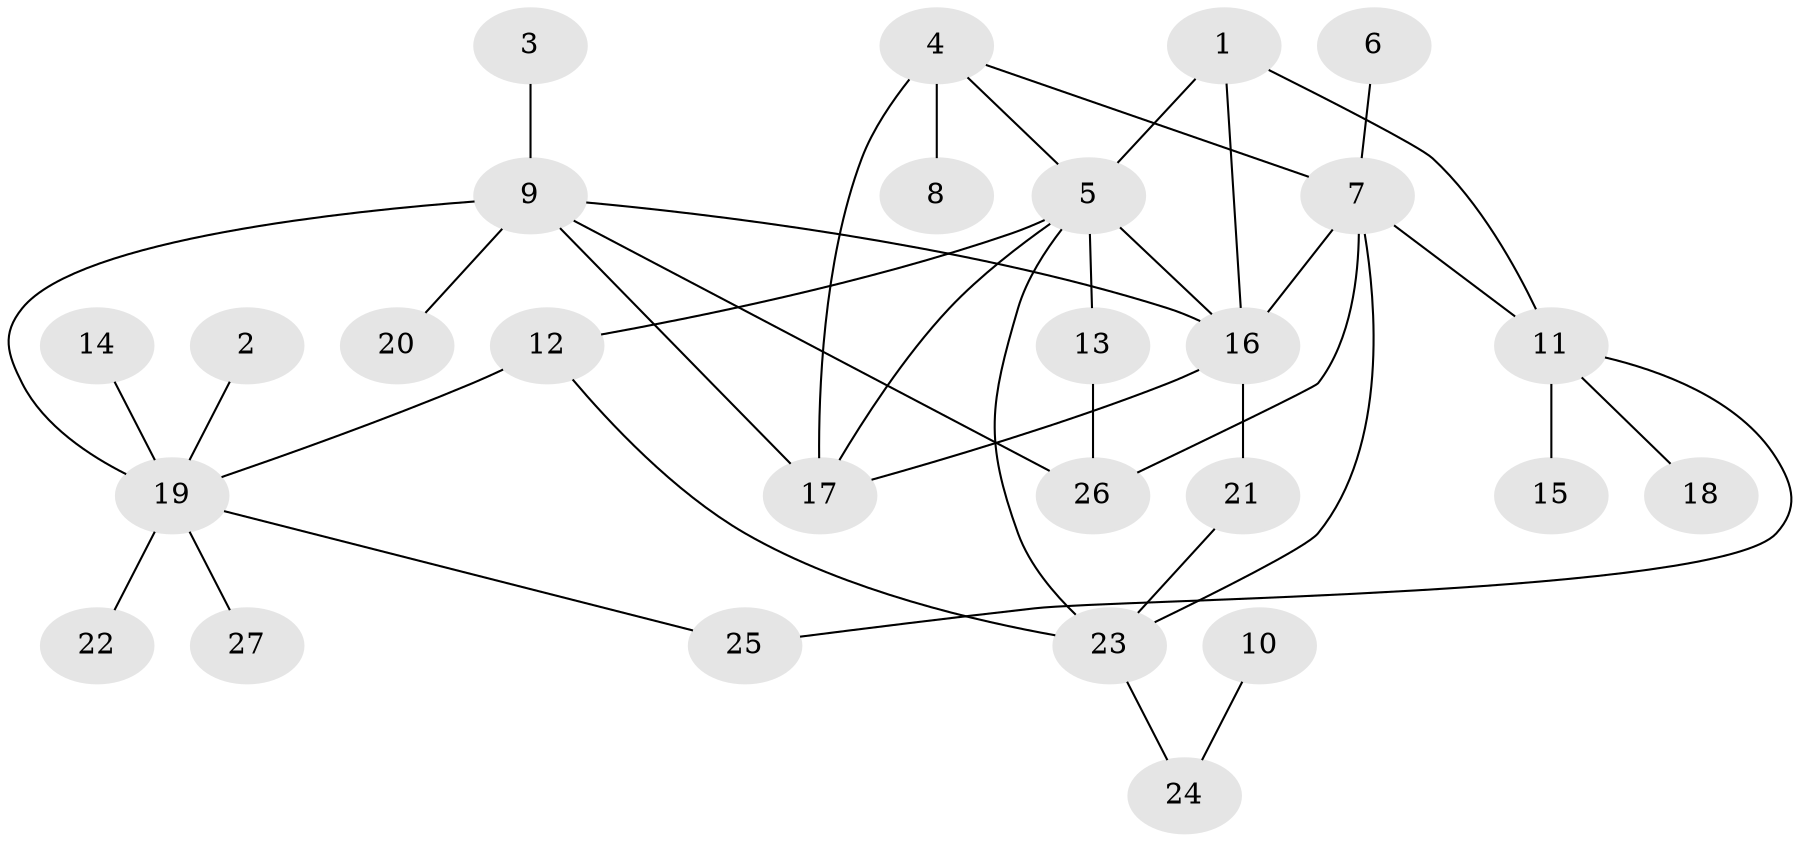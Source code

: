 // original degree distribution, {6: 0.047619047619047616, 7: 0.06349206349206349, 5: 0.031746031746031744, 10: 0.015873015873015872, 3: 0.1111111111111111, 8: 0.015873015873015872, 4: 0.047619047619047616, 1: 0.4603174603174603, 2: 0.20634920634920634}
// Generated by graph-tools (version 1.1) at 2025/37/03/04/25 23:37:49]
// undirected, 27 vertices, 39 edges
graph export_dot {
  node [color=gray90,style=filled];
  1;
  2;
  3;
  4;
  5;
  6;
  7;
  8;
  9;
  10;
  11;
  12;
  13;
  14;
  15;
  16;
  17;
  18;
  19;
  20;
  21;
  22;
  23;
  24;
  25;
  26;
  27;
  1 -- 5 [weight=1.0];
  1 -- 11 [weight=1.0];
  1 -- 16 [weight=1.0];
  2 -- 19 [weight=1.0];
  3 -- 9 [weight=1.0];
  4 -- 5 [weight=1.0];
  4 -- 7 [weight=1.0];
  4 -- 8 [weight=1.0];
  4 -- 17 [weight=2.0];
  5 -- 12 [weight=1.0];
  5 -- 13 [weight=1.0];
  5 -- 16 [weight=2.0];
  5 -- 17 [weight=1.0];
  5 -- 23 [weight=1.0];
  6 -- 7 [weight=1.0];
  7 -- 11 [weight=1.0];
  7 -- 16 [weight=2.0];
  7 -- 23 [weight=1.0];
  7 -- 26 [weight=2.0];
  9 -- 16 [weight=1.0];
  9 -- 17 [weight=1.0];
  9 -- 19 [weight=2.0];
  9 -- 20 [weight=1.0];
  9 -- 26 [weight=1.0];
  10 -- 24 [weight=1.0];
  11 -- 15 [weight=1.0];
  11 -- 18 [weight=1.0];
  11 -- 25 [weight=1.0];
  12 -- 19 [weight=1.0];
  12 -- 23 [weight=1.0];
  13 -- 26 [weight=1.0];
  14 -- 19 [weight=1.0];
  16 -- 17 [weight=1.0];
  16 -- 21 [weight=1.0];
  19 -- 22 [weight=1.0];
  19 -- 25 [weight=1.0];
  19 -- 27 [weight=1.0];
  21 -- 23 [weight=1.0];
  23 -- 24 [weight=1.0];
}
